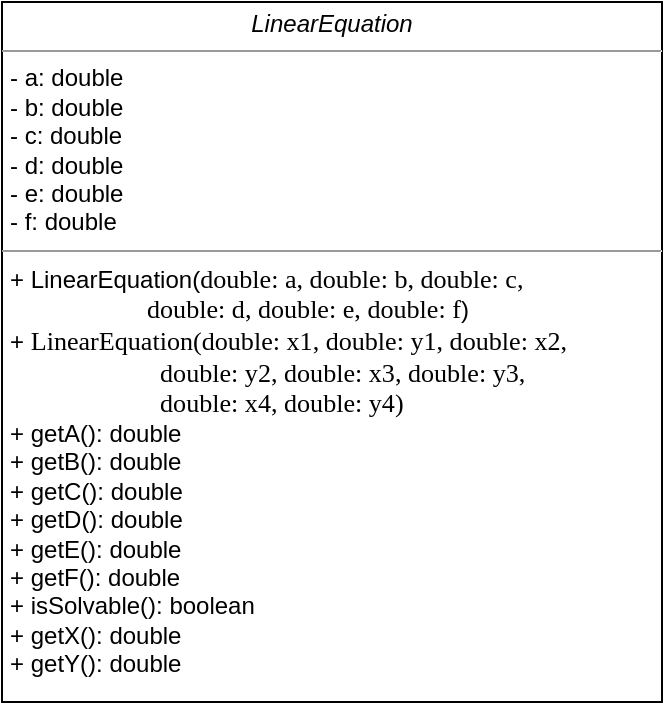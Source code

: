 <mxfile version="13.0.1" type="device"><diagram name="Page-1" id="c4acf3e9-155e-7222-9cf6-157b1a14988f"><mxGraphModel dx="460" dy="735" grid="1" gridSize="10" guides="1" tooltips="1" connect="1" arrows="1" fold="1" page="1" pageScale="1" pageWidth="850" pageHeight="1100" background="#ffffff" math="0" shadow="0"><root><mxCell id="0"/><mxCell id="1" parent="0"/><mxCell id="4H4qaK5_xbKzsaJ-1R3s-1" value="&lt;p style=&quot;margin: 0px ; margin-top: 4px ; text-align: center&quot;&gt;&lt;i&gt;LinearEquation&lt;/i&gt;&lt;/p&gt;&lt;hr size=&quot;1&quot;&gt;&lt;p style=&quot;margin: 0px ; margin-left: 4px&quot;&gt;- a: double&lt;br&gt;- b: double&lt;/p&gt;&lt;p style=&quot;margin: 0px ; margin-left: 4px&quot;&gt;- c: double&lt;br&gt;&lt;/p&gt;&lt;p style=&quot;margin: 0px ; margin-left: 4px&quot;&gt;- d: double&lt;br&gt;&lt;/p&gt;&lt;p style=&quot;margin: 0px ; margin-left: 4px&quot;&gt;- e: double&lt;br&gt;&lt;/p&gt;&lt;p style=&quot;margin: 0px ; margin-left: 4px&quot;&gt;- f: double&lt;/p&gt;&lt;hr size=&quot;1&quot;&gt;&lt;p style=&quot;margin: 0px ; margin-left: 4px&quot;&gt;+ LinearEquation(&lt;span style=&quot;font-family: &amp;#34;jetbrains mono&amp;#34; ; font-size: 9.8pt&quot;&gt;double:&amp;nbsp;&lt;/span&gt;&lt;span style=&quot;font-family: &amp;#34;jetbrains mono&amp;#34; ; font-size: 9.8pt&quot;&gt;a&lt;/span&gt;&lt;span style=&quot;font-family: &amp;#34;jetbrains mono&amp;#34; ; font-size: 9.8pt&quot;&gt;, double:&amp;nbsp;&lt;/span&gt;&lt;span style=&quot;font-family: &amp;#34;jetbrains mono&amp;#34; ; font-size: 9.8pt&quot;&gt;b&lt;/span&gt;&lt;span style=&quot;font-family: &amp;#34;jetbrains mono&amp;#34; ; font-size: 9.8pt&quot;&gt;, double:&amp;nbsp;&lt;/span&gt;&lt;span style=&quot;font-family: &amp;#34;jetbrains mono&amp;#34; ; font-size: 9.8pt&quot;&gt;c&lt;/span&gt;&lt;span style=&quot;font-family: &amp;#34;jetbrains mono&amp;#34; ; font-size: 9.8pt&quot;&gt;,&amp;nbsp;&lt;/span&gt;&lt;/p&gt;&lt;p style=&quot;margin: 0px ; margin-left: 4px&quot;&gt;&lt;span style=&quot;font-family: &amp;#34;jetbrains mono&amp;#34; ; font-size: 9.8pt&quot;&gt;&amp;nbsp; &amp;nbsp; &amp;nbsp; &amp;nbsp; &amp;nbsp; &amp;nbsp; &amp;nbsp; &amp;nbsp; &amp;nbsp; &amp;nbsp; &amp;nbsp;double:&amp;nbsp;&lt;/span&gt;&lt;span style=&quot;font-family: &amp;#34;jetbrains mono&amp;#34; ; font-size: 9.8pt&quot;&gt;d&lt;/span&gt;&lt;span style=&quot;font-family: &amp;#34;jetbrains mono&amp;#34; ; font-size: 9.8pt&quot;&gt;,&amp;nbsp;&lt;/span&gt;&lt;span style=&quot;font-family: &amp;#34;jetbrains mono&amp;#34; ; font-size: 9.8pt&quot;&gt;double:&amp;nbsp;&lt;/span&gt;&lt;span style=&quot;font-family: &amp;#34;jetbrains mono&amp;#34; ; font-size: 9.8pt&quot;&gt;e&lt;/span&gt;&lt;span style=&quot;font-family: &amp;#34;jetbrains mono&amp;#34; ; font-size: 9.8pt&quot;&gt;, double:&amp;nbsp;&lt;/span&gt;&lt;span style=&quot;font-family: &amp;#34;jetbrains mono&amp;#34; ; font-size: 9.8pt&quot;&gt;f&lt;/span&gt;&lt;span&gt;)&lt;/span&gt;&lt;/p&gt;&lt;p style=&quot;margin: 0px ; margin-left: 4px&quot;&gt;&lt;span&gt;+&amp;nbsp;&lt;/span&gt;&lt;span style=&quot;font-family: &amp;#34;jetbrains mono&amp;#34; ; font-size: 9.8pt&quot;&gt;LinearEquation&lt;/span&gt;&lt;span style=&quot;font-family: &amp;#34;jetbrains mono&amp;#34; ; font-size: 9.8pt&quot;&gt;(&lt;/span&gt;&lt;span style=&quot;font-family: &amp;#34;jetbrains mono&amp;#34; ; font-size: 9.8pt&quot;&gt;double:&amp;nbsp;&lt;/span&gt;&lt;span style=&quot;font-family: &amp;#34;jetbrains mono&amp;#34; ; font-size: 9.8pt&quot;&gt;x1&lt;/span&gt;&lt;span style=&quot;font-family: &amp;#34;jetbrains mono&amp;#34; ; font-size: 9.8pt&quot;&gt;, double:&amp;nbsp;&lt;/span&gt;&lt;span style=&quot;font-family: &amp;#34;jetbrains mono&amp;#34; ; font-size: 9.8pt&quot;&gt;y1,&lt;/span&gt;&lt;span style=&quot;font-family: &amp;#34;jetbrains mono&amp;#34; ; font-size: 9.8pt&quot;&gt;&amp;nbsp;double:&amp;nbsp;&lt;/span&gt;&lt;span style=&quot;font-family: &amp;#34;jetbrains mono&amp;#34; ; font-size: 9.8pt&quot;&gt;x2&lt;/span&gt;&lt;span style=&quot;font-family: &amp;#34;jetbrains mono&amp;#34; ; font-size: 9.8pt&quot;&gt;,&lt;/span&gt;&lt;/p&gt;&lt;p style=&quot;margin: 0px ; margin-left: 4px&quot;&gt;&lt;span style=&quot;font-family: &amp;#34;jetbrains mono&amp;#34; ; font-size: 9.8pt&quot;&gt;&amp;nbsp; &amp;nbsp; &amp;nbsp; &amp;nbsp; &amp;nbsp; &amp;nbsp; &amp;nbsp; &amp;nbsp; &amp;nbsp; &amp;nbsp; &amp;nbsp; &amp;nbsp;double:&amp;nbsp;&lt;/span&gt;&lt;span style=&quot;font-family: &amp;#34;jetbrains mono&amp;#34; ; font-size: 9.8pt&quot;&gt;y2&lt;/span&gt;&lt;span style=&quot;font-family: &amp;#34;jetbrains mono&amp;#34; ; font-size: 9.8pt&quot;&gt;, double:&amp;nbsp;&lt;/span&gt;&lt;span style=&quot;font-family: &amp;#34;jetbrains mono&amp;#34; ; font-size: 9.8pt&quot;&gt;x3&lt;/span&gt;&lt;span style=&quot;font-family: &amp;#34;jetbrains mono&amp;#34; ; font-size: 9.8pt&quot;&gt;, double:&amp;nbsp;&lt;/span&gt;&lt;span style=&quot;font-family: &amp;#34;jetbrains mono&amp;#34; ; font-size: 9.8pt&quot;&gt;y3&lt;/span&gt;&lt;span style=&quot;font-family: &amp;#34;jetbrains mono&amp;#34; ; font-size: 9.8pt&quot;&gt;,&lt;/span&gt;&lt;/p&gt;&lt;p style=&quot;margin: 0px ; margin-left: 4px&quot;&gt;&lt;span style=&quot;font-family: &amp;#34;jetbrains mono&amp;#34; ; font-size: 9.8pt&quot;&gt;&amp;nbsp; &amp;nbsp; &amp;nbsp; &amp;nbsp; &amp;nbsp; &amp;nbsp; &amp;nbsp; &amp;nbsp; &amp;nbsp; &amp;nbsp; &amp;nbsp; &amp;nbsp;double:&amp;nbsp;&lt;/span&gt;&lt;span style=&quot;font-family: &amp;#34;jetbrains mono&amp;#34; ; font-size: 9.8pt&quot;&gt;x4&lt;/span&gt;&lt;span style=&quot;font-family: &amp;#34;jetbrains mono&amp;#34; ; font-size: 9.8pt&quot;&gt;, double:&amp;nbsp;&lt;/span&gt;&lt;span style=&quot;font-family: &amp;#34;jetbrains mono&amp;#34; ; font-size: 9.8pt&quot;&gt;y4)&lt;/span&gt;&lt;/p&gt;&lt;p style=&quot;margin: 0px ; margin-left: 4px&quot;&gt;&lt;span&gt;+ getA(): double&lt;/span&gt;&lt;/p&gt;&lt;p style=&quot;margin: 0px ; margin-left: 4px&quot;&gt;+ getB(): double&lt;span&gt;&lt;br&gt;&lt;/span&gt;&lt;/p&gt;&lt;p style=&quot;margin: 0px ; margin-left: 4px&quot;&gt;+ getC(): double&lt;br&gt;&lt;/p&gt;&lt;p style=&quot;margin: 0px ; margin-left: 4px&quot;&gt;+ getD(): double&lt;br&gt;&lt;/p&gt;&lt;p style=&quot;margin: 0px ; margin-left: 4px&quot;&gt;+ getE(): double&lt;br&gt;&lt;/p&gt;&lt;p style=&quot;margin: 0px ; margin-left: 4px&quot;&gt;+ getF(): double&lt;br&gt;&lt;/p&gt;&lt;p style=&quot;margin: 0px ; margin-left: 4px&quot;&gt;+ isSolvable(): boolean&lt;/p&gt;&lt;p style=&quot;margin: 0px ; margin-left: 4px&quot;&gt;+ getX(): double&lt;/p&gt;&lt;p style=&quot;margin: 0px ; margin-left: 4px&quot;&gt;+ getY(): double&lt;/p&gt;" style="verticalAlign=top;align=left;overflow=fill;fontSize=12;fontFamily=Helvetica;html=1;rounded=0;shadow=0;comic=0;labelBackgroundColor=none;strokeWidth=1" parent="1" vertex="1"><mxGeometry x="330" y="280" width="330" height="350" as="geometry"/></mxCell></root></mxGraphModel></diagram></mxfile>